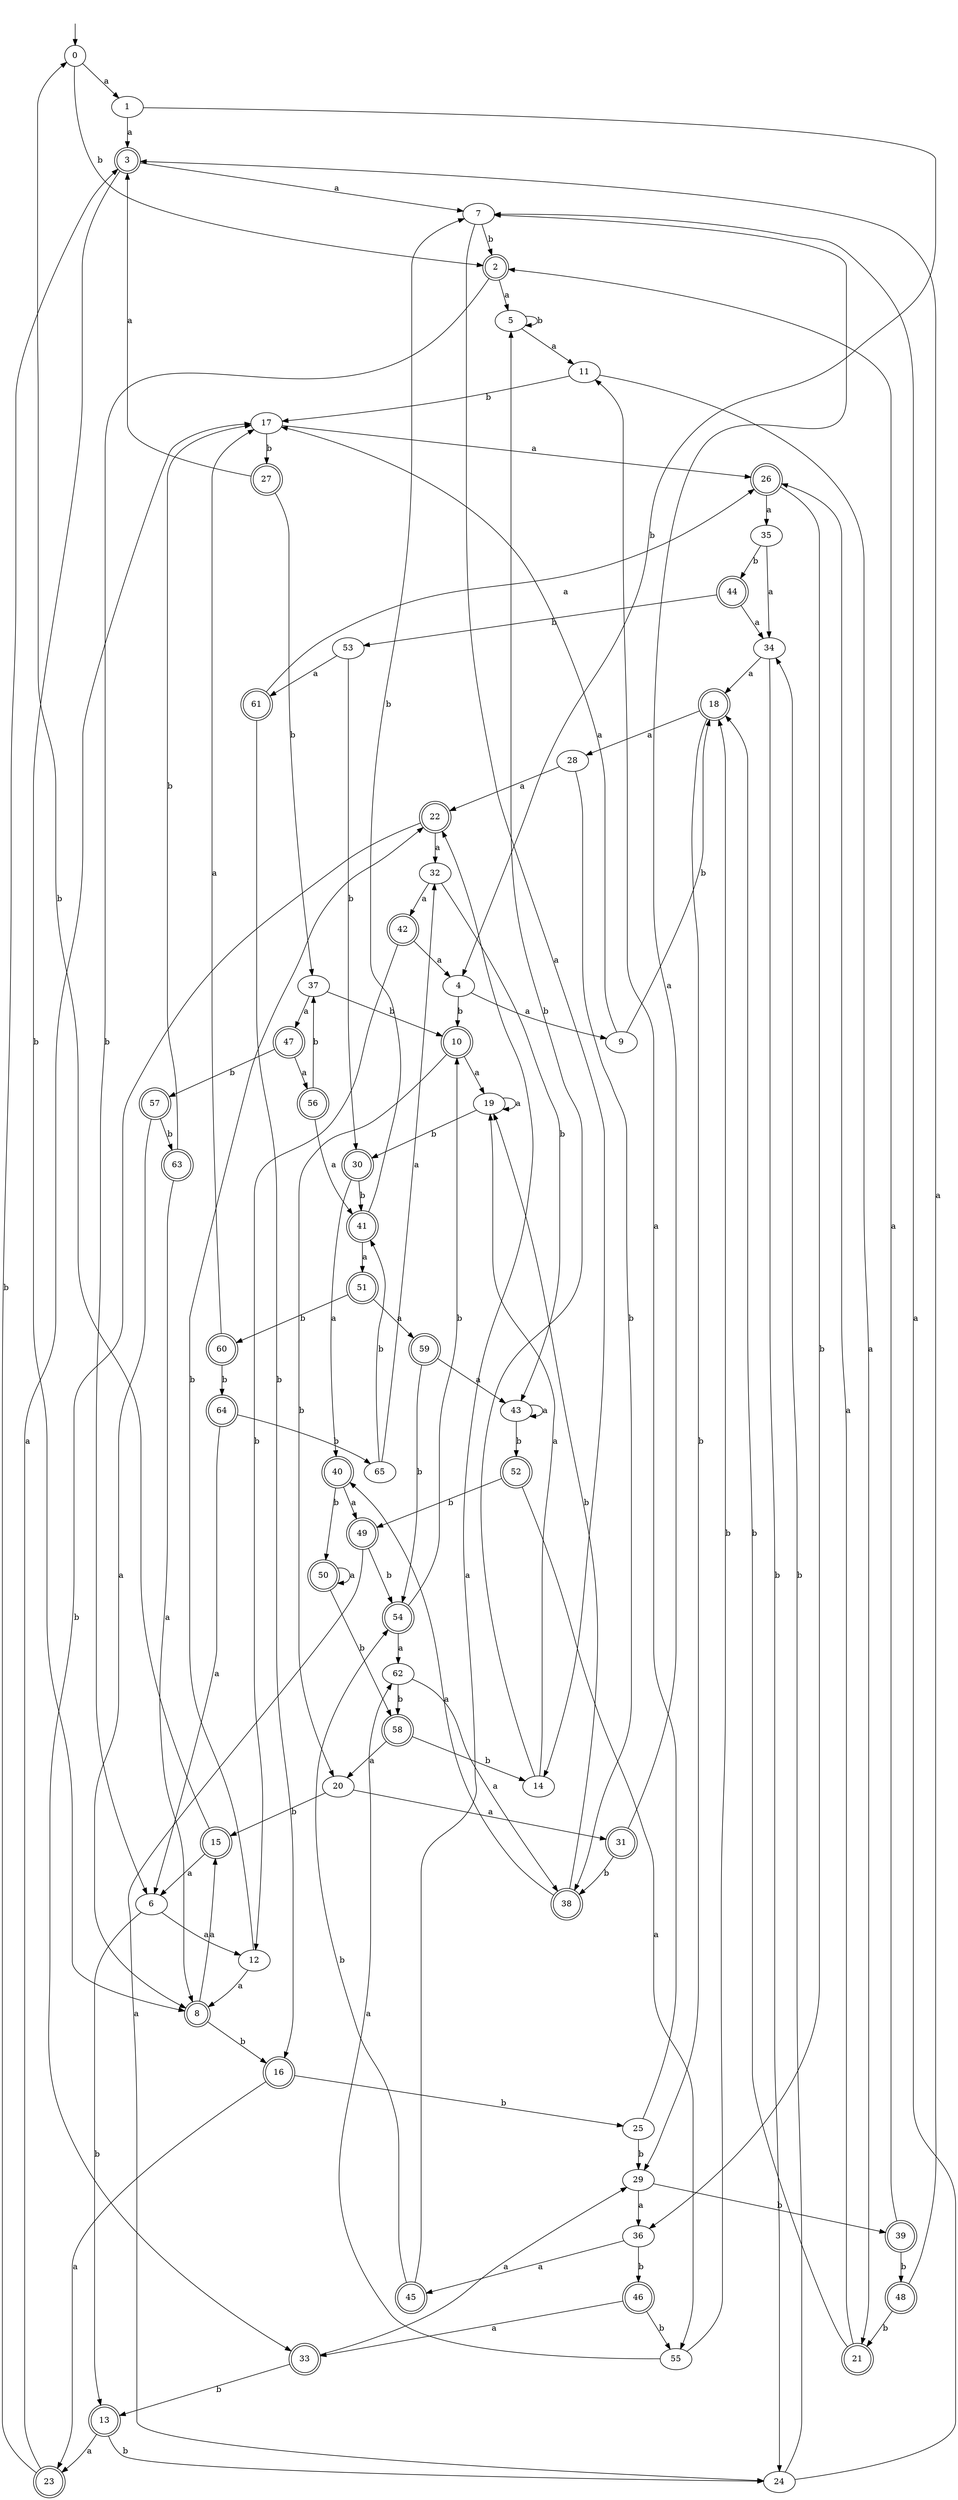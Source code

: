 digraph RandomDFA {
  __start0 [label="", shape=none];
  __start0 -> 0 [label=""];
  0 [shape=circle]
  0 -> 1 [label="a"]
  0 -> 2 [label="b"]
  1
  1 -> 3 [label="a"]
  1 -> 4 [label="b"]
  2 [shape=doublecircle]
  2 -> 5 [label="a"]
  2 -> 6 [label="b"]
  3 [shape=doublecircle]
  3 -> 7 [label="a"]
  3 -> 8 [label="b"]
  4
  4 -> 9 [label="a"]
  4 -> 10 [label="b"]
  5
  5 -> 11 [label="a"]
  5 -> 5 [label="b"]
  6
  6 -> 12 [label="a"]
  6 -> 13 [label="b"]
  7
  7 -> 14 [label="a"]
  7 -> 2 [label="b"]
  8 [shape=doublecircle]
  8 -> 15 [label="a"]
  8 -> 16 [label="b"]
  9
  9 -> 17 [label="a"]
  9 -> 18 [label="b"]
  10 [shape=doublecircle]
  10 -> 19 [label="a"]
  10 -> 20 [label="b"]
  11
  11 -> 21 [label="a"]
  11 -> 17 [label="b"]
  12
  12 -> 8 [label="a"]
  12 -> 22 [label="b"]
  13 [shape=doublecircle]
  13 -> 23 [label="a"]
  13 -> 24 [label="b"]
  14
  14 -> 19 [label="a"]
  14 -> 5 [label="b"]
  15 [shape=doublecircle]
  15 -> 6 [label="a"]
  15 -> 0 [label="b"]
  16 [shape=doublecircle]
  16 -> 23 [label="a"]
  16 -> 25 [label="b"]
  17
  17 -> 26 [label="a"]
  17 -> 27 [label="b"]
  18 [shape=doublecircle]
  18 -> 28 [label="a"]
  18 -> 29 [label="b"]
  19
  19 -> 19 [label="a"]
  19 -> 30 [label="b"]
  20
  20 -> 31 [label="a"]
  20 -> 15 [label="b"]
  21 [shape=doublecircle]
  21 -> 26 [label="a"]
  21 -> 18 [label="b"]
  22 [shape=doublecircle]
  22 -> 32 [label="a"]
  22 -> 33 [label="b"]
  23 [shape=doublecircle]
  23 -> 17 [label="a"]
  23 -> 3 [label="b"]
  24
  24 -> 7 [label="a"]
  24 -> 34 [label="b"]
  25
  25 -> 11 [label="a"]
  25 -> 29 [label="b"]
  26 [shape=doublecircle]
  26 -> 35 [label="a"]
  26 -> 36 [label="b"]
  27 [shape=doublecircle]
  27 -> 3 [label="a"]
  27 -> 37 [label="b"]
  28
  28 -> 22 [label="a"]
  28 -> 38 [label="b"]
  29
  29 -> 36 [label="a"]
  29 -> 39 [label="b"]
  30 [shape=doublecircle]
  30 -> 40 [label="a"]
  30 -> 41 [label="b"]
  31 [shape=doublecircle]
  31 -> 7 [label="a"]
  31 -> 38 [label="b"]
  32
  32 -> 42 [label="a"]
  32 -> 43 [label="b"]
  33 [shape=doublecircle]
  33 -> 29 [label="a"]
  33 -> 13 [label="b"]
  34
  34 -> 18 [label="a"]
  34 -> 24 [label="b"]
  35
  35 -> 34 [label="a"]
  35 -> 44 [label="b"]
  36
  36 -> 45 [label="a"]
  36 -> 46 [label="b"]
  37
  37 -> 47 [label="a"]
  37 -> 10 [label="b"]
  38 [shape=doublecircle]
  38 -> 40 [label="a"]
  38 -> 19 [label="b"]
  39 [shape=doublecircle]
  39 -> 2 [label="a"]
  39 -> 48 [label="b"]
  40 [shape=doublecircle]
  40 -> 49 [label="a"]
  40 -> 50 [label="b"]
  41 [shape=doublecircle]
  41 -> 51 [label="a"]
  41 -> 7 [label="b"]
  42 [shape=doublecircle]
  42 -> 4 [label="a"]
  42 -> 12 [label="b"]
  43
  43 -> 43 [label="a"]
  43 -> 52 [label="b"]
  44 [shape=doublecircle]
  44 -> 34 [label="a"]
  44 -> 53 [label="b"]
  45 [shape=doublecircle]
  45 -> 22 [label="a"]
  45 -> 54 [label="b"]
  46 [shape=doublecircle]
  46 -> 33 [label="a"]
  46 -> 55 [label="b"]
  47 [shape=doublecircle]
  47 -> 56 [label="a"]
  47 -> 57 [label="b"]
  48 [shape=doublecircle]
  48 -> 3 [label="a"]
  48 -> 21 [label="b"]
  49 [shape=doublecircle]
  49 -> 24 [label="a"]
  49 -> 54 [label="b"]
  50 [shape=doublecircle]
  50 -> 50 [label="a"]
  50 -> 58 [label="b"]
  51 [shape=doublecircle]
  51 -> 59 [label="a"]
  51 -> 60 [label="b"]
  52 [shape=doublecircle]
  52 -> 55 [label="a"]
  52 -> 49 [label="b"]
  53
  53 -> 61 [label="a"]
  53 -> 30 [label="b"]
  54 [shape=doublecircle]
  54 -> 62 [label="a"]
  54 -> 10 [label="b"]
  55
  55 -> 62 [label="a"]
  55 -> 18 [label="b"]
  56 [shape=doublecircle]
  56 -> 41 [label="a"]
  56 -> 37 [label="b"]
  57 [shape=doublecircle]
  57 -> 8 [label="a"]
  57 -> 63 [label="b"]
  58 [shape=doublecircle]
  58 -> 20 [label="a"]
  58 -> 14 [label="b"]
  59 [shape=doublecircle]
  59 -> 43 [label="a"]
  59 -> 54 [label="b"]
  60 [shape=doublecircle]
  60 -> 17 [label="a"]
  60 -> 64 [label="b"]
  61 [shape=doublecircle]
  61 -> 26 [label="a"]
  61 -> 16 [label="b"]
  62
  62 -> 38 [label="a"]
  62 -> 58 [label="b"]
  63 [shape=doublecircle]
  63 -> 8 [label="a"]
  63 -> 17 [label="b"]
  64 [shape=doublecircle]
  64 -> 6 [label="a"]
  64 -> 65 [label="b"]
  65
  65 -> 32 [label="a"]
  65 -> 41 [label="b"]
}
